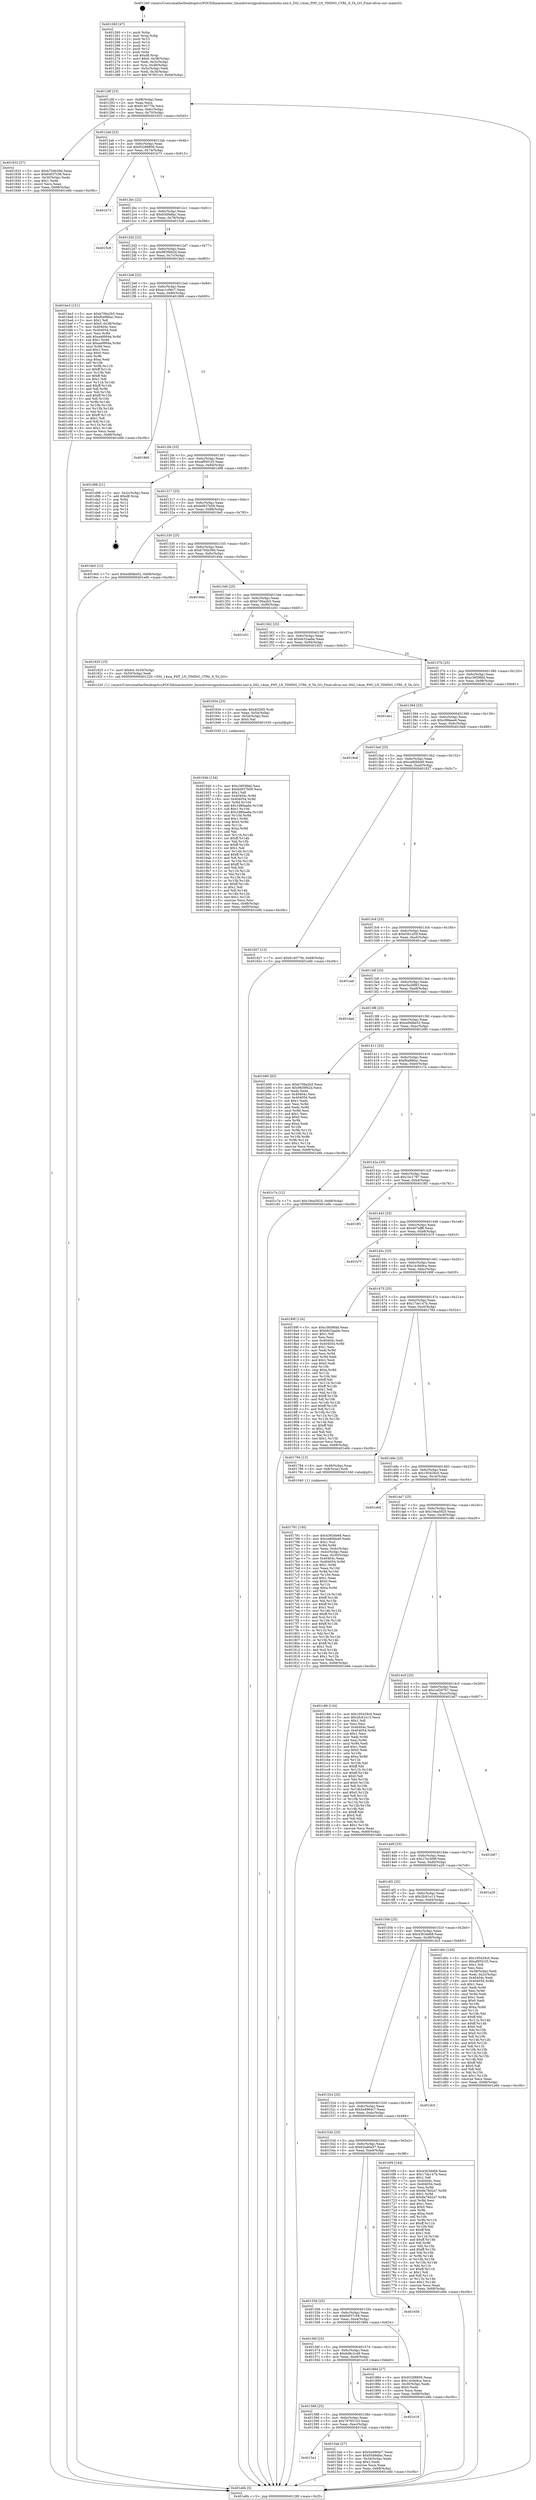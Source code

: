 digraph "0x401260" {
  label = "0x401260 (/mnt/c/Users/mathe/Desktop/tcc/POCII/binaries/extr_linuxdriversgpudrmmsmdsidsi.xml.h_DSI_14nm_PHY_LN_TIMING_CTRL_9_TA_GO_Final-ollvm.out::main(0))"
  labelloc = "t"
  node[shape=record]

  Entry [label="",width=0.3,height=0.3,shape=circle,fillcolor=black,style=filled]
  "0x40128f" [label="{
     0x40128f [23]\l
     | [instrs]\l
     &nbsp;&nbsp;0x40128f \<+3\>: mov -0x68(%rbp),%eax\l
     &nbsp;&nbsp;0x401292 \<+2\>: mov %eax,%ecx\l
     &nbsp;&nbsp;0x401294 \<+6\>: sub $0x914077fe,%ecx\l
     &nbsp;&nbsp;0x40129a \<+3\>: mov %eax,-0x6c(%rbp)\l
     &nbsp;&nbsp;0x40129d \<+3\>: mov %ecx,-0x70(%rbp)\l
     &nbsp;&nbsp;0x4012a0 \<+6\>: je 0000000000401833 \<main+0x5d3\>\l
  }"]
  "0x401833" [label="{
     0x401833 [27]\l
     | [instrs]\l
     &nbsp;&nbsp;0x401833 \<+5\>: mov $0xb704b39d,%eax\l
     &nbsp;&nbsp;0x401838 \<+5\>: mov $0x64f37c58,%ecx\l
     &nbsp;&nbsp;0x40183d \<+3\>: mov -0x30(%rbp),%edx\l
     &nbsp;&nbsp;0x401840 \<+3\>: cmp $0x1,%edx\l
     &nbsp;&nbsp;0x401843 \<+3\>: cmovl %ecx,%eax\l
     &nbsp;&nbsp;0x401846 \<+3\>: mov %eax,-0x68(%rbp)\l
     &nbsp;&nbsp;0x401849 \<+5\>: jmp 0000000000401e6b \<main+0xc0b\>\l
  }"]
  "0x4012a6" [label="{
     0x4012a6 [22]\l
     | [instrs]\l
     &nbsp;&nbsp;0x4012a6 \<+5\>: jmp 00000000004012ab \<main+0x4b\>\l
     &nbsp;&nbsp;0x4012ab \<+3\>: mov -0x6c(%rbp),%eax\l
     &nbsp;&nbsp;0x4012ae \<+5\>: sub $0x93288856,%eax\l
     &nbsp;&nbsp;0x4012b3 \<+3\>: mov %eax,-0x74(%rbp)\l
     &nbsp;&nbsp;0x4012b6 \<+6\>: je 0000000000401b73 \<main+0x913\>\l
  }"]
  Exit [label="",width=0.3,height=0.3,shape=circle,fillcolor=black,style=filled,peripheries=2]
  "0x401b73" [label="{
     0x401b73\l
  }", style=dashed]
  "0x4012bc" [label="{
     0x4012bc [22]\l
     | [instrs]\l
     &nbsp;&nbsp;0x4012bc \<+5\>: jmp 00000000004012c1 \<main+0x61\>\l
     &nbsp;&nbsp;0x4012c1 \<+3\>: mov -0x6c(%rbp),%eax\l
     &nbsp;&nbsp;0x4012c4 \<+5\>: sub $0x93d9dfac,%eax\l
     &nbsp;&nbsp;0x4012c9 \<+3\>: mov %eax,-0x78(%rbp)\l
     &nbsp;&nbsp;0x4012cc \<+6\>: je 00000000004015c6 \<main+0x366\>\l
  }"]
  "0x40194b" [label="{
     0x40194b [154]\l
     | [instrs]\l
     &nbsp;&nbsp;0x40194b \<+5\>: mov $0xc3859fdd,%esi\l
     &nbsp;&nbsp;0x401950 \<+5\>: mov $0xb0937b09,%ecx\l
     &nbsp;&nbsp;0x401955 \<+2\>: mov $0x1,%dl\l
     &nbsp;&nbsp;0x401957 \<+8\>: mov 0x40404c,%r8d\l
     &nbsp;&nbsp;0x40195f \<+8\>: mov 0x404054,%r9d\l
     &nbsp;&nbsp;0x401967 \<+3\>: mov %r8d,%r10d\l
     &nbsp;&nbsp;0x40196a \<+7\>: add $0x1d86aa6a,%r10d\l
     &nbsp;&nbsp;0x401971 \<+4\>: sub $0x1,%r10d\l
     &nbsp;&nbsp;0x401975 \<+7\>: sub $0x1d86aa6a,%r10d\l
     &nbsp;&nbsp;0x40197c \<+4\>: imul %r10d,%r8d\l
     &nbsp;&nbsp;0x401980 \<+4\>: and $0x1,%r8d\l
     &nbsp;&nbsp;0x401984 \<+4\>: cmp $0x0,%r8d\l
     &nbsp;&nbsp;0x401988 \<+4\>: sete %r11b\l
     &nbsp;&nbsp;0x40198c \<+4\>: cmp $0xa,%r9d\l
     &nbsp;&nbsp;0x401990 \<+3\>: setl %bl\l
     &nbsp;&nbsp;0x401993 \<+3\>: mov %r11b,%r14b\l
     &nbsp;&nbsp;0x401996 \<+4\>: xor $0xff,%r14b\l
     &nbsp;&nbsp;0x40199a \<+3\>: mov %bl,%r15b\l
     &nbsp;&nbsp;0x40199d \<+4\>: xor $0xff,%r15b\l
     &nbsp;&nbsp;0x4019a1 \<+3\>: xor $0x1,%dl\l
     &nbsp;&nbsp;0x4019a4 \<+3\>: mov %r14b,%r12b\l
     &nbsp;&nbsp;0x4019a7 \<+4\>: and $0xff,%r12b\l
     &nbsp;&nbsp;0x4019ab \<+3\>: and %dl,%r11b\l
     &nbsp;&nbsp;0x4019ae \<+3\>: mov %r15b,%r13b\l
     &nbsp;&nbsp;0x4019b1 \<+4\>: and $0xff,%r13b\l
     &nbsp;&nbsp;0x4019b5 \<+2\>: and %dl,%bl\l
     &nbsp;&nbsp;0x4019b7 \<+3\>: or %r11b,%r12b\l
     &nbsp;&nbsp;0x4019ba \<+3\>: or %bl,%r13b\l
     &nbsp;&nbsp;0x4019bd \<+3\>: xor %r13b,%r12b\l
     &nbsp;&nbsp;0x4019c0 \<+3\>: or %r15b,%r14b\l
     &nbsp;&nbsp;0x4019c3 \<+4\>: xor $0xff,%r14b\l
     &nbsp;&nbsp;0x4019c7 \<+3\>: or $0x1,%dl\l
     &nbsp;&nbsp;0x4019ca \<+3\>: and %dl,%r14b\l
     &nbsp;&nbsp;0x4019cd \<+3\>: or %r14b,%r12b\l
     &nbsp;&nbsp;0x4019d0 \<+4\>: test $0x1,%r12b\l
     &nbsp;&nbsp;0x4019d4 \<+3\>: cmovne %ecx,%esi\l
     &nbsp;&nbsp;0x4019d7 \<+3\>: mov %esi,-0x68(%rbp)\l
     &nbsp;&nbsp;0x4019da \<+6\>: mov %eax,-0xf0(%rbp)\l
     &nbsp;&nbsp;0x4019e0 \<+5\>: jmp 0000000000401e6b \<main+0xc0b\>\l
  }"]
  "0x4015c6" [label="{
     0x4015c6\l
  }", style=dashed]
  "0x4012d2" [label="{
     0x4012d2 [22]\l
     | [instrs]\l
     &nbsp;&nbsp;0x4012d2 \<+5\>: jmp 00000000004012d7 \<main+0x77\>\l
     &nbsp;&nbsp;0x4012d7 \<+3\>: mov -0x6c(%rbp),%eax\l
     &nbsp;&nbsp;0x4012da \<+5\>: sub $0x9839f42d,%eax\l
     &nbsp;&nbsp;0x4012df \<+3\>: mov %eax,-0x7c(%rbp)\l
     &nbsp;&nbsp;0x4012e2 \<+6\>: je 0000000000401be3 \<main+0x983\>\l
  }"]
  "0x401934" [label="{
     0x401934 [23]\l
     | [instrs]\l
     &nbsp;&nbsp;0x401934 \<+10\>: movabs $0x4020f2,%rdi\l
     &nbsp;&nbsp;0x40193e \<+3\>: mov %eax,-0x54(%rbp)\l
     &nbsp;&nbsp;0x401941 \<+3\>: mov -0x54(%rbp),%esi\l
     &nbsp;&nbsp;0x401944 \<+2\>: mov $0x0,%al\l
     &nbsp;&nbsp;0x401946 \<+5\>: call 0000000000401030 \<printf@plt\>\l
     | [calls]\l
     &nbsp;&nbsp;0x401030 \{1\} (unknown)\l
  }"]
  "0x401be3" [label="{
     0x401be3 [151]\l
     | [instrs]\l
     &nbsp;&nbsp;0x401be3 \<+5\>: mov $0xb706a2b5,%eax\l
     &nbsp;&nbsp;0x401be8 \<+5\>: mov $0xf0a986ac,%ecx\l
     &nbsp;&nbsp;0x401bed \<+2\>: mov $0x1,%dl\l
     &nbsp;&nbsp;0x401bef \<+7\>: movl $0x0,-0x38(%rbp)\l
     &nbsp;&nbsp;0x401bf6 \<+7\>: mov 0x40404c,%esi\l
     &nbsp;&nbsp;0x401bfd \<+7\>: mov 0x404054,%edi\l
     &nbsp;&nbsp;0x401c04 \<+3\>: mov %esi,%r8d\l
     &nbsp;&nbsp;0x401c07 \<+7\>: add $0xaa9904a,%r8d\l
     &nbsp;&nbsp;0x401c0e \<+4\>: sub $0x1,%r8d\l
     &nbsp;&nbsp;0x401c12 \<+7\>: sub $0xaa9904a,%r8d\l
     &nbsp;&nbsp;0x401c19 \<+4\>: imul %r8d,%esi\l
     &nbsp;&nbsp;0x401c1d \<+3\>: and $0x1,%esi\l
     &nbsp;&nbsp;0x401c20 \<+3\>: cmp $0x0,%esi\l
     &nbsp;&nbsp;0x401c23 \<+4\>: sete %r9b\l
     &nbsp;&nbsp;0x401c27 \<+3\>: cmp $0xa,%edi\l
     &nbsp;&nbsp;0x401c2a \<+4\>: setl %r10b\l
     &nbsp;&nbsp;0x401c2e \<+3\>: mov %r9b,%r11b\l
     &nbsp;&nbsp;0x401c31 \<+4\>: xor $0xff,%r11b\l
     &nbsp;&nbsp;0x401c35 \<+3\>: mov %r10b,%bl\l
     &nbsp;&nbsp;0x401c38 \<+3\>: xor $0xff,%bl\l
     &nbsp;&nbsp;0x401c3b \<+3\>: xor $0x1,%dl\l
     &nbsp;&nbsp;0x401c3e \<+3\>: mov %r11b,%r14b\l
     &nbsp;&nbsp;0x401c41 \<+4\>: and $0xff,%r14b\l
     &nbsp;&nbsp;0x401c45 \<+3\>: and %dl,%r9b\l
     &nbsp;&nbsp;0x401c48 \<+3\>: mov %bl,%r15b\l
     &nbsp;&nbsp;0x401c4b \<+4\>: and $0xff,%r15b\l
     &nbsp;&nbsp;0x401c4f \<+3\>: and %dl,%r10b\l
     &nbsp;&nbsp;0x401c52 \<+3\>: or %r9b,%r14b\l
     &nbsp;&nbsp;0x401c55 \<+3\>: or %r10b,%r15b\l
     &nbsp;&nbsp;0x401c58 \<+3\>: xor %r15b,%r14b\l
     &nbsp;&nbsp;0x401c5b \<+3\>: or %bl,%r11b\l
     &nbsp;&nbsp;0x401c5e \<+4\>: xor $0xff,%r11b\l
     &nbsp;&nbsp;0x401c62 \<+3\>: or $0x1,%dl\l
     &nbsp;&nbsp;0x401c65 \<+3\>: and %dl,%r11b\l
     &nbsp;&nbsp;0x401c68 \<+3\>: or %r11b,%r14b\l
     &nbsp;&nbsp;0x401c6b \<+4\>: test $0x1,%r14b\l
     &nbsp;&nbsp;0x401c6f \<+3\>: cmovne %ecx,%eax\l
     &nbsp;&nbsp;0x401c72 \<+3\>: mov %eax,-0x68(%rbp)\l
     &nbsp;&nbsp;0x401c75 \<+5\>: jmp 0000000000401e6b \<main+0xc0b\>\l
  }"]
  "0x4012e8" [label="{
     0x4012e8 [22]\l
     | [instrs]\l
     &nbsp;&nbsp;0x4012e8 \<+5\>: jmp 00000000004012ed \<main+0x8d\>\l
     &nbsp;&nbsp;0x4012ed \<+3\>: mov -0x6c(%rbp),%eax\l
     &nbsp;&nbsp;0x4012f0 \<+5\>: sub $0xac1c96c7,%eax\l
     &nbsp;&nbsp;0x4012f5 \<+3\>: mov %eax,-0x80(%rbp)\l
     &nbsp;&nbsp;0x4012f8 \<+6\>: je 0000000000401869 \<main+0x609\>\l
  }"]
  "0x401791" [label="{
     0x401791 [150]\l
     | [instrs]\l
     &nbsp;&nbsp;0x401791 \<+5\>: mov $0x4363de68,%ecx\l
     &nbsp;&nbsp;0x401796 \<+5\>: mov $0xce80bb49,%edx\l
     &nbsp;&nbsp;0x40179b \<+3\>: mov $0x1,%sil\l
     &nbsp;&nbsp;0x40179e \<+3\>: xor %r8d,%r8d\l
     &nbsp;&nbsp;0x4017a1 \<+3\>: mov %eax,-0x4c(%rbp)\l
     &nbsp;&nbsp;0x4017a4 \<+3\>: mov -0x4c(%rbp),%eax\l
     &nbsp;&nbsp;0x4017a7 \<+3\>: mov %eax,-0x30(%rbp)\l
     &nbsp;&nbsp;0x4017aa \<+7\>: mov 0x40404c,%eax\l
     &nbsp;&nbsp;0x4017b1 \<+8\>: mov 0x404054,%r9d\l
     &nbsp;&nbsp;0x4017b9 \<+4\>: sub $0x1,%r8d\l
     &nbsp;&nbsp;0x4017bd \<+3\>: mov %eax,%r10d\l
     &nbsp;&nbsp;0x4017c0 \<+3\>: add %r8d,%r10d\l
     &nbsp;&nbsp;0x4017c3 \<+4\>: imul %r10d,%eax\l
     &nbsp;&nbsp;0x4017c7 \<+3\>: and $0x1,%eax\l
     &nbsp;&nbsp;0x4017ca \<+3\>: cmp $0x0,%eax\l
     &nbsp;&nbsp;0x4017cd \<+4\>: sete %r11b\l
     &nbsp;&nbsp;0x4017d1 \<+4\>: cmp $0xa,%r9d\l
     &nbsp;&nbsp;0x4017d5 \<+3\>: setl %bl\l
     &nbsp;&nbsp;0x4017d8 \<+3\>: mov %r11b,%r14b\l
     &nbsp;&nbsp;0x4017db \<+4\>: xor $0xff,%r14b\l
     &nbsp;&nbsp;0x4017df \<+3\>: mov %bl,%r15b\l
     &nbsp;&nbsp;0x4017e2 \<+4\>: xor $0xff,%r15b\l
     &nbsp;&nbsp;0x4017e6 \<+4\>: xor $0x1,%sil\l
     &nbsp;&nbsp;0x4017ea \<+3\>: mov %r14b,%r12b\l
     &nbsp;&nbsp;0x4017ed \<+4\>: and $0xff,%r12b\l
     &nbsp;&nbsp;0x4017f1 \<+3\>: and %sil,%r11b\l
     &nbsp;&nbsp;0x4017f4 \<+3\>: mov %r15b,%r13b\l
     &nbsp;&nbsp;0x4017f7 \<+4\>: and $0xff,%r13b\l
     &nbsp;&nbsp;0x4017fb \<+3\>: and %sil,%bl\l
     &nbsp;&nbsp;0x4017fe \<+3\>: or %r11b,%r12b\l
     &nbsp;&nbsp;0x401801 \<+3\>: or %bl,%r13b\l
     &nbsp;&nbsp;0x401804 \<+3\>: xor %r13b,%r12b\l
     &nbsp;&nbsp;0x401807 \<+3\>: or %r15b,%r14b\l
     &nbsp;&nbsp;0x40180a \<+4\>: xor $0xff,%r14b\l
     &nbsp;&nbsp;0x40180e \<+4\>: or $0x1,%sil\l
     &nbsp;&nbsp;0x401812 \<+3\>: and %sil,%r14b\l
     &nbsp;&nbsp;0x401815 \<+3\>: or %r14b,%r12b\l
     &nbsp;&nbsp;0x401818 \<+4\>: test $0x1,%r12b\l
     &nbsp;&nbsp;0x40181c \<+3\>: cmovne %edx,%ecx\l
     &nbsp;&nbsp;0x40181f \<+3\>: mov %ecx,-0x68(%rbp)\l
     &nbsp;&nbsp;0x401822 \<+5\>: jmp 0000000000401e6b \<main+0xc0b\>\l
  }"]
  "0x401869" [label="{
     0x401869\l
  }", style=dashed]
  "0x4012fe" [label="{
     0x4012fe [25]\l
     | [instrs]\l
     &nbsp;&nbsp;0x4012fe \<+5\>: jmp 0000000000401303 \<main+0xa3\>\l
     &nbsp;&nbsp;0x401303 \<+3\>: mov -0x6c(%rbp),%eax\l
     &nbsp;&nbsp;0x401306 \<+5\>: sub $0xaf9501f3,%eax\l
     &nbsp;&nbsp;0x40130b \<+6\>: mov %eax,-0x84(%rbp)\l
     &nbsp;&nbsp;0x401311 \<+6\>: je 0000000000401d98 \<main+0xb38\>\l
  }"]
  "0x401260" [label="{
     0x401260 [47]\l
     | [instrs]\l
     &nbsp;&nbsp;0x401260 \<+1\>: push %rbp\l
     &nbsp;&nbsp;0x401261 \<+3\>: mov %rsp,%rbp\l
     &nbsp;&nbsp;0x401264 \<+2\>: push %r15\l
     &nbsp;&nbsp;0x401266 \<+2\>: push %r14\l
     &nbsp;&nbsp;0x401268 \<+2\>: push %r13\l
     &nbsp;&nbsp;0x40126a \<+2\>: push %r12\l
     &nbsp;&nbsp;0x40126c \<+1\>: push %rbx\l
     &nbsp;&nbsp;0x40126d \<+7\>: sub $0xd8,%rsp\l
     &nbsp;&nbsp;0x401274 \<+7\>: movl $0x0,-0x38(%rbp)\l
     &nbsp;&nbsp;0x40127b \<+3\>: mov %edi,-0x3c(%rbp)\l
     &nbsp;&nbsp;0x40127e \<+4\>: mov %rsi,-0x48(%rbp)\l
     &nbsp;&nbsp;0x401282 \<+3\>: mov -0x3c(%rbp),%edi\l
     &nbsp;&nbsp;0x401285 \<+3\>: mov %edi,-0x34(%rbp)\l
     &nbsp;&nbsp;0x401288 \<+7\>: movl $0x79785143,-0x68(%rbp)\l
  }"]
  "0x401d98" [label="{
     0x401d98 [21]\l
     | [instrs]\l
     &nbsp;&nbsp;0x401d98 \<+3\>: mov -0x2c(%rbp),%eax\l
     &nbsp;&nbsp;0x401d9b \<+7\>: add $0xd8,%rsp\l
     &nbsp;&nbsp;0x401da2 \<+1\>: pop %rbx\l
     &nbsp;&nbsp;0x401da3 \<+2\>: pop %r12\l
     &nbsp;&nbsp;0x401da5 \<+2\>: pop %r13\l
     &nbsp;&nbsp;0x401da7 \<+2\>: pop %r14\l
     &nbsp;&nbsp;0x401da9 \<+2\>: pop %r15\l
     &nbsp;&nbsp;0x401dab \<+1\>: pop %rbp\l
     &nbsp;&nbsp;0x401dac \<+1\>: ret\l
  }"]
  "0x401317" [label="{
     0x401317 [25]\l
     | [instrs]\l
     &nbsp;&nbsp;0x401317 \<+5\>: jmp 000000000040131c \<main+0xbc\>\l
     &nbsp;&nbsp;0x40131c \<+3\>: mov -0x6c(%rbp),%eax\l
     &nbsp;&nbsp;0x40131f \<+5\>: sub $0xb0937b09,%eax\l
     &nbsp;&nbsp;0x401324 \<+6\>: mov %eax,-0x88(%rbp)\l
     &nbsp;&nbsp;0x40132a \<+6\>: je 00000000004019e5 \<main+0x785\>\l
  }"]
  "0x401e6b" [label="{
     0x401e6b [5]\l
     | [instrs]\l
     &nbsp;&nbsp;0x401e6b \<+5\>: jmp 000000000040128f \<main+0x2f\>\l
  }"]
  "0x4019e5" [label="{
     0x4019e5 [12]\l
     | [instrs]\l
     &nbsp;&nbsp;0x4019e5 \<+7\>: movl $0xed9dbe52,-0x68(%rbp)\l
     &nbsp;&nbsp;0x4019ec \<+5\>: jmp 0000000000401e6b \<main+0xc0b\>\l
  }"]
  "0x401330" [label="{
     0x401330 [25]\l
     | [instrs]\l
     &nbsp;&nbsp;0x401330 \<+5\>: jmp 0000000000401335 \<main+0xd5\>\l
     &nbsp;&nbsp;0x401335 \<+3\>: mov -0x6c(%rbp),%eax\l
     &nbsp;&nbsp;0x401338 \<+5\>: sub $0xb704b39d,%eax\l
     &nbsp;&nbsp;0x40133d \<+6\>: mov %eax,-0x8c(%rbp)\l
     &nbsp;&nbsp;0x401343 \<+6\>: je 000000000040184e \<main+0x5ee\>\l
  }"]
  "0x4015a1" [label="{
     0x4015a1\l
  }", style=dashed]
  "0x40184e" [label="{
     0x40184e\l
  }", style=dashed]
  "0x401349" [label="{
     0x401349 [25]\l
     | [instrs]\l
     &nbsp;&nbsp;0x401349 \<+5\>: jmp 000000000040134e \<main+0xee\>\l
     &nbsp;&nbsp;0x40134e \<+3\>: mov -0x6c(%rbp),%eax\l
     &nbsp;&nbsp;0x401351 \<+5\>: sub $0xb706a2b5,%eax\l
     &nbsp;&nbsp;0x401356 \<+6\>: mov %eax,-0x90(%rbp)\l
     &nbsp;&nbsp;0x40135c \<+6\>: je 0000000000401e51 \<main+0xbf1\>\l
  }"]
  "0x4015ab" [label="{
     0x4015ab [27]\l
     | [instrs]\l
     &nbsp;&nbsp;0x4015ab \<+5\>: mov $0x5e4964c7,%eax\l
     &nbsp;&nbsp;0x4015b0 \<+5\>: mov $0x93d9dfac,%ecx\l
     &nbsp;&nbsp;0x4015b5 \<+3\>: mov -0x34(%rbp),%edx\l
     &nbsp;&nbsp;0x4015b8 \<+3\>: cmp $0x2,%edx\l
     &nbsp;&nbsp;0x4015bb \<+3\>: cmovne %ecx,%eax\l
     &nbsp;&nbsp;0x4015be \<+3\>: mov %eax,-0x68(%rbp)\l
     &nbsp;&nbsp;0x4015c1 \<+5\>: jmp 0000000000401e6b \<main+0xc0b\>\l
  }"]
  "0x401e51" [label="{
     0x401e51\l
  }", style=dashed]
  "0x401362" [label="{
     0x401362 [25]\l
     | [instrs]\l
     &nbsp;&nbsp;0x401362 \<+5\>: jmp 0000000000401367 \<main+0x107\>\l
     &nbsp;&nbsp;0x401367 \<+3\>: mov -0x6c(%rbp),%eax\l
     &nbsp;&nbsp;0x40136a \<+5\>: sub $0xbb32aabe,%eax\l
     &nbsp;&nbsp;0x40136f \<+6\>: mov %eax,-0x94(%rbp)\l
     &nbsp;&nbsp;0x401375 \<+6\>: je 0000000000401925 \<main+0x6c5\>\l
  }"]
  "0x401588" [label="{
     0x401588 [25]\l
     | [instrs]\l
     &nbsp;&nbsp;0x401588 \<+5\>: jmp 000000000040158d \<main+0x32d\>\l
     &nbsp;&nbsp;0x40158d \<+3\>: mov -0x6c(%rbp),%eax\l
     &nbsp;&nbsp;0x401590 \<+5\>: sub $0x79785143,%eax\l
     &nbsp;&nbsp;0x401595 \<+6\>: mov %eax,-0xec(%rbp)\l
     &nbsp;&nbsp;0x40159b \<+6\>: je 00000000004015ab \<main+0x34b\>\l
  }"]
  "0x401925" [label="{
     0x401925 [15]\l
     | [instrs]\l
     &nbsp;&nbsp;0x401925 \<+7\>: movl $0x64,-0x50(%rbp)\l
     &nbsp;&nbsp;0x40192c \<+3\>: mov -0x50(%rbp),%edi\l
     &nbsp;&nbsp;0x40192f \<+5\>: call 0000000000401220 \<DSI_14nm_PHY_LN_TIMING_CTRL_9_TA_GO\>\l
     | [calls]\l
     &nbsp;&nbsp;0x401220 \{1\} (/mnt/c/Users/mathe/Desktop/tcc/POCII/binaries/extr_linuxdriversgpudrmmsmdsidsi.xml.h_DSI_14nm_PHY_LN_TIMING_CTRL_9_TA_GO_Final-ollvm.out::DSI_14nm_PHY_LN_TIMING_CTRL_9_TA_GO)\l
  }"]
  "0x40137b" [label="{
     0x40137b [25]\l
     | [instrs]\l
     &nbsp;&nbsp;0x40137b \<+5\>: jmp 0000000000401380 \<main+0x120\>\l
     &nbsp;&nbsp;0x401380 \<+3\>: mov -0x6c(%rbp),%eax\l
     &nbsp;&nbsp;0x401383 \<+5\>: sub $0xc3859fdd,%eax\l
     &nbsp;&nbsp;0x401388 \<+6\>: mov %eax,-0x98(%rbp)\l
     &nbsp;&nbsp;0x40138e \<+6\>: je 0000000000401de1 \<main+0xb81\>\l
  }"]
  "0x401e19" [label="{
     0x401e19\l
  }", style=dashed]
  "0x401de1" [label="{
     0x401de1\l
  }", style=dashed]
  "0x401394" [label="{
     0x401394 [25]\l
     | [instrs]\l
     &nbsp;&nbsp;0x401394 \<+5\>: jmp 0000000000401399 \<main+0x139\>\l
     &nbsp;&nbsp;0x401399 \<+3\>: mov -0x6c(%rbp),%eax\l
     &nbsp;&nbsp;0x40139c \<+5\>: sub $0xc9fdaee6,%eax\l
     &nbsp;&nbsp;0x4013a1 \<+6\>: mov %eax,-0x9c(%rbp)\l
     &nbsp;&nbsp;0x4013a7 \<+6\>: je 00000000004016e8 \<main+0x488\>\l
  }"]
  "0x40156f" [label="{
     0x40156f [25]\l
     | [instrs]\l
     &nbsp;&nbsp;0x40156f \<+5\>: jmp 0000000000401574 \<main+0x314\>\l
     &nbsp;&nbsp;0x401574 \<+3\>: mov -0x6c(%rbp),%eax\l
     &nbsp;&nbsp;0x401577 \<+5\>: sub $0x6d8c2c49,%eax\l
     &nbsp;&nbsp;0x40157c \<+6\>: mov %eax,-0xe8(%rbp)\l
     &nbsp;&nbsp;0x401582 \<+6\>: je 0000000000401e19 \<main+0xbb9\>\l
  }"]
  "0x4016e8" [label="{
     0x4016e8\l
  }", style=dashed]
  "0x4013ad" [label="{
     0x4013ad [25]\l
     | [instrs]\l
     &nbsp;&nbsp;0x4013ad \<+5\>: jmp 00000000004013b2 \<main+0x152\>\l
     &nbsp;&nbsp;0x4013b2 \<+3\>: mov -0x6c(%rbp),%eax\l
     &nbsp;&nbsp;0x4013b5 \<+5\>: sub $0xce80bb49,%eax\l
     &nbsp;&nbsp;0x4013ba \<+6\>: mov %eax,-0xa0(%rbp)\l
     &nbsp;&nbsp;0x4013c0 \<+6\>: je 0000000000401827 \<main+0x5c7\>\l
  }"]
  "0x401884" [label="{
     0x401884 [27]\l
     | [instrs]\l
     &nbsp;&nbsp;0x401884 \<+5\>: mov $0x93288856,%eax\l
     &nbsp;&nbsp;0x401889 \<+5\>: mov $0x14c0e9ca,%ecx\l
     &nbsp;&nbsp;0x40188e \<+3\>: mov -0x30(%rbp),%edx\l
     &nbsp;&nbsp;0x401891 \<+3\>: cmp $0x0,%edx\l
     &nbsp;&nbsp;0x401894 \<+3\>: cmove %ecx,%eax\l
     &nbsp;&nbsp;0x401897 \<+3\>: mov %eax,-0x68(%rbp)\l
     &nbsp;&nbsp;0x40189a \<+5\>: jmp 0000000000401e6b \<main+0xc0b\>\l
  }"]
  "0x401827" [label="{
     0x401827 [12]\l
     | [instrs]\l
     &nbsp;&nbsp;0x401827 \<+7\>: movl $0x914077fe,-0x68(%rbp)\l
     &nbsp;&nbsp;0x40182e \<+5\>: jmp 0000000000401e6b \<main+0xc0b\>\l
  }"]
  "0x4013c6" [label="{
     0x4013c6 [25]\l
     | [instrs]\l
     &nbsp;&nbsp;0x4013c6 \<+5\>: jmp 00000000004013cb \<main+0x16b\>\l
     &nbsp;&nbsp;0x4013cb \<+3\>: mov -0x6c(%rbp),%eax\l
     &nbsp;&nbsp;0x4013ce \<+5\>: sub $0xe5b1af3f,%eax\l
     &nbsp;&nbsp;0x4013d3 \<+6\>: mov %eax,-0xa4(%rbp)\l
     &nbsp;&nbsp;0x4013d9 \<+6\>: je 0000000000401aaf \<main+0x84f\>\l
  }"]
  "0x401556" [label="{
     0x401556 [25]\l
     | [instrs]\l
     &nbsp;&nbsp;0x401556 \<+5\>: jmp 000000000040155b \<main+0x2fb\>\l
     &nbsp;&nbsp;0x40155b \<+3\>: mov -0x6c(%rbp),%eax\l
     &nbsp;&nbsp;0x40155e \<+5\>: sub $0x64f37c58,%eax\l
     &nbsp;&nbsp;0x401563 \<+6\>: mov %eax,-0xe4(%rbp)\l
     &nbsp;&nbsp;0x401569 \<+6\>: je 0000000000401884 \<main+0x624\>\l
  }"]
  "0x401aaf" [label="{
     0x401aaf\l
  }", style=dashed]
  "0x4013df" [label="{
     0x4013df [25]\l
     | [instrs]\l
     &nbsp;&nbsp;0x4013df \<+5\>: jmp 00000000004013e4 \<main+0x184\>\l
     &nbsp;&nbsp;0x4013e4 \<+3\>: mov -0x6c(%rbp),%eax\l
     &nbsp;&nbsp;0x4013e7 \<+5\>: sub $0xe5e26f93,%eax\l
     &nbsp;&nbsp;0x4013ec \<+6\>: mov %eax,-0xa8(%rbp)\l
     &nbsp;&nbsp;0x4013f2 \<+6\>: je 0000000000401dad \<main+0xb4d\>\l
  }"]
  "0x401656" [label="{
     0x401656\l
  }", style=dashed]
  "0x401dad" [label="{
     0x401dad\l
  }", style=dashed]
  "0x4013f8" [label="{
     0x4013f8 [25]\l
     | [instrs]\l
     &nbsp;&nbsp;0x4013f8 \<+5\>: jmp 00000000004013fd \<main+0x19d\>\l
     &nbsp;&nbsp;0x4013fd \<+3\>: mov -0x6c(%rbp),%eax\l
     &nbsp;&nbsp;0x401400 \<+5\>: sub $0xed9dbe52,%eax\l
     &nbsp;&nbsp;0x401405 \<+6\>: mov %eax,-0xac(%rbp)\l
     &nbsp;&nbsp;0x40140b \<+6\>: je 0000000000401b90 \<main+0x930\>\l
  }"]
  "0x40153d" [label="{
     0x40153d [25]\l
     | [instrs]\l
     &nbsp;&nbsp;0x40153d \<+5\>: jmp 0000000000401542 \<main+0x2e2\>\l
     &nbsp;&nbsp;0x401542 \<+3\>: mov -0x6c(%rbp),%eax\l
     &nbsp;&nbsp;0x401545 \<+5\>: sub $0x62a90a57,%eax\l
     &nbsp;&nbsp;0x40154a \<+6\>: mov %eax,-0xe0(%rbp)\l
     &nbsp;&nbsp;0x401550 \<+6\>: je 0000000000401656 \<main+0x3f6\>\l
  }"]
  "0x401b90" [label="{
     0x401b90 [83]\l
     | [instrs]\l
     &nbsp;&nbsp;0x401b90 \<+5\>: mov $0xb706a2b5,%eax\l
     &nbsp;&nbsp;0x401b95 \<+5\>: mov $0x9839f42d,%ecx\l
     &nbsp;&nbsp;0x401b9a \<+2\>: xor %edx,%edx\l
     &nbsp;&nbsp;0x401b9c \<+7\>: mov 0x40404c,%esi\l
     &nbsp;&nbsp;0x401ba3 \<+7\>: mov 0x404054,%edi\l
     &nbsp;&nbsp;0x401baa \<+3\>: sub $0x1,%edx\l
     &nbsp;&nbsp;0x401bad \<+3\>: mov %esi,%r8d\l
     &nbsp;&nbsp;0x401bb0 \<+3\>: add %edx,%r8d\l
     &nbsp;&nbsp;0x401bb3 \<+4\>: imul %r8d,%esi\l
     &nbsp;&nbsp;0x401bb7 \<+3\>: and $0x1,%esi\l
     &nbsp;&nbsp;0x401bba \<+3\>: cmp $0x0,%esi\l
     &nbsp;&nbsp;0x401bbd \<+4\>: sete %r9b\l
     &nbsp;&nbsp;0x401bc1 \<+3\>: cmp $0xa,%edi\l
     &nbsp;&nbsp;0x401bc4 \<+4\>: setl %r10b\l
     &nbsp;&nbsp;0x401bc8 \<+3\>: mov %r9b,%r11b\l
     &nbsp;&nbsp;0x401bcb \<+3\>: and %r10b,%r11b\l
     &nbsp;&nbsp;0x401bce \<+3\>: xor %r10b,%r9b\l
     &nbsp;&nbsp;0x401bd1 \<+3\>: or %r9b,%r11b\l
     &nbsp;&nbsp;0x401bd4 \<+4\>: test $0x1,%r11b\l
     &nbsp;&nbsp;0x401bd8 \<+3\>: cmovne %ecx,%eax\l
     &nbsp;&nbsp;0x401bdb \<+3\>: mov %eax,-0x68(%rbp)\l
     &nbsp;&nbsp;0x401bde \<+5\>: jmp 0000000000401e6b \<main+0xc0b\>\l
  }"]
  "0x401411" [label="{
     0x401411 [25]\l
     | [instrs]\l
     &nbsp;&nbsp;0x401411 \<+5\>: jmp 0000000000401416 \<main+0x1b6\>\l
     &nbsp;&nbsp;0x401416 \<+3\>: mov -0x6c(%rbp),%eax\l
     &nbsp;&nbsp;0x401419 \<+5\>: sub $0xf0a986ac,%eax\l
     &nbsp;&nbsp;0x40141e \<+6\>: mov %eax,-0xb0(%rbp)\l
     &nbsp;&nbsp;0x401424 \<+6\>: je 0000000000401c7a \<main+0xa1a\>\l
  }"]
  "0x4016f4" [label="{
     0x4016f4 [144]\l
     | [instrs]\l
     &nbsp;&nbsp;0x4016f4 \<+5\>: mov $0x4363de68,%eax\l
     &nbsp;&nbsp;0x4016f9 \<+5\>: mov $0x17de147b,%ecx\l
     &nbsp;&nbsp;0x4016fe \<+2\>: mov $0x1,%dl\l
     &nbsp;&nbsp;0x401700 \<+7\>: mov 0x40404c,%esi\l
     &nbsp;&nbsp;0x401707 \<+7\>: mov 0x404054,%edi\l
     &nbsp;&nbsp;0x40170e \<+3\>: mov %esi,%r8d\l
     &nbsp;&nbsp;0x401711 \<+7\>: sub $0x8a78d2a7,%r8d\l
     &nbsp;&nbsp;0x401718 \<+4\>: sub $0x1,%r8d\l
     &nbsp;&nbsp;0x40171c \<+7\>: add $0x8a78d2a7,%r8d\l
     &nbsp;&nbsp;0x401723 \<+4\>: imul %r8d,%esi\l
     &nbsp;&nbsp;0x401727 \<+3\>: and $0x1,%esi\l
     &nbsp;&nbsp;0x40172a \<+3\>: cmp $0x0,%esi\l
     &nbsp;&nbsp;0x40172d \<+4\>: sete %r9b\l
     &nbsp;&nbsp;0x401731 \<+3\>: cmp $0xa,%edi\l
     &nbsp;&nbsp;0x401734 \<+4\>: setl %r10b\l
     &nbsp;&nbsp;0x401738 \<+3\>: mov %r9b,%r11b\l
     &nbsp;&nbsp;0x40173b \<+4\>: xor $0xff,%r11b\l
     &nbsp;&nbsp;0x40173f \<+3\>: mov %r10b,%bl\l
     &nbsp;&nbsp;0x401742 \<+3\>: xor $0xff,%bl\l
     &nbsp;&nbsp;0x401745 \<+3\>: xor $0x1,%dl\l
     &nbsp;&nbsp;0x401748 \<+3\>: mov %r11b,%r14b\l
     &nbsp;&nbsp;0x40174b \<+4\>: and $0xff,%r14b\l
     &nbsp;&nbsp;0x40174f \<+3\>: and %dl,%r9b\l
     &nbsp;&nbsp;0x401752 \<+3\>: mov %bl,%r15b\l
     &nbsp;&nbsp;0x401755 \<+4\>: and $0xff,%r15b\l
     &nbsp;&nbsp;0x401759 \<+3\>: and %dl,%r10b\l
     &nbsp;&nbsp;0x40175c \<+3\>: or %r9b,%r14b\l
     &nbsp;&nbsp;0x40175f \<+3\>: or %r10b,%r15b\l
     &nbsp;&nbsp;0x401762 \<+3\>: xor %r15b,%r14b\l
     &nbsp;&nbsp;0x401765 \<+3\>: or %bl,%r11b\l
     &nbsp;&nbsp;0x401768 \<+4\>: xor $0xff,%r11b\l
     &nbsp;&nbsp;0x40176c \<+3\>: or $0x1,%dl\l
     &nbsp;&nbsp;0x40176f \<+3\>: and %dl,%r11b\l
     &nbsp;&nbsp;0x401772 \<+3\>: or %r11b,%r14b\l
     &nbsp;&nbsp;0x401775 \<+4\>: test $0x1,%r14b\l
     &nbsp;&nbsp;0x401779 \<+3\>: cmovne %ecx,%eax\l
     &nbsp;&nbsp;0x40177c \<+3\>: mov %eax,-0x68(%rbp)\l
     &nbsp;&nbsp;0x40177f \<+5\>: jmp 0000000000401e6b \<main+0xc0b\>\l
  }"]
  "0x401c7a" [label="{
     0x401c7a [12]\l
     | [instrs]\l
     &nbsp;&nbsp;0x401c7a \<+7\>: movl $0x19ea5925,-0x68(%rbp)\l
     &nbsp;&nbsp;0x401c81 \<+5\>: jmp 0000000000401e6b \<main+0xc0b\>\l
  }"]
  "0x40142a" [label="{
     0x40142a [25]\l
     | [instrs]\l
     &nbsp;&nbsp;0x40142a \<+5\>: jmp 000000000040142f \<main+0x1cf\>\l
     &nbsp;&nbsp;0x40142f \<+3\>: mov -0x6c(%rbp),%eax\l
     &nbsp;&nbsp;0x401432 \<+5\>: sub $0x1bc1797,%eax\l
     &nbsp;&nbsp;0x401437 \<+6\>: mov %eax,-0xb4(%rbp)\l
     &nbsp;&nbsp;0x40143d \<+6\>: je 00000000004019f1 \<main+0x791\>\l
  }"]
  "0x401524" [label="{
     0x401524 [25]\l
     | [instrs]\l
     &nbsp;&nbsp;0x401524 \<+5\>: jmp 0000000000401529 \<main+0x2c9\>\l
     &nbsp;&nbsp;0x401529 \<+3\>: mov -0x6c(%rbp),%eax\l
     &nbsp;&nbsp;0x40152c \<+5\>: sub $0x5e4964c7,%eax\l
     &nbsp;&nbsp;0x401531 \<+6\>: mov %eax,-0xdc(%rbp)\l
     &nbsp;&nbsp;0x401537 \<+6\>: je 00000000004016f4 \<main+0x494\>\l
  }"]
  "0x4019f1" [label="{
     0x4019f1\l
  }", style=dashed]
  "0x401443" [label="{
     0x401443 [25]\l
     | [instrs]\l
     &nbsp;&nbsp;0x401443 \<+5\>: jmp 0000000000401448 \<main+0x1e8\>\l
     &nbsp;&nbsp;0x401448 \<+3\>: mov -0x6c(%rbp),%eax\l
     &nbsp;&nbsp;0x40144b \<+5\>: sub $0x407aff8,%eax\l
     &nbsp;&nbsp;0x401450 \<+6\>: mov %eax,-0xb8(%rbp)\l
     &nbsp;&nbsp;0x401456 \<+6\>: je 0000000000401b7f \<main+0x91f\>\l
  }"]
  "0x401dc5" [label="{
     0x401dc5\l
  }", style=dashed]
  "0x401b7f" [label="{
     0x401b7f\l
  }", style=dashed]
  "0x40145c" [label="{
     0x40145c [25]\l
     | [instrs]\l
     &nbsp;&nbsp;0x40145c \<+5\>: jmp 0000000000401461 \<main+0x201\>\l
     &nbsp;&nbsp;0x401461 \<+3\>: mov -0x6c(%rbp),%eax\l
     &nbsp;&nbsp;0x401464 \<+5\>: sub $0x14c0e9ca,%eax\l
     &nbsp;&nbsp;0x401469 \<+6\>: mov %eax,-0xbc(%rbp)\l
     &nbsp;&nbsp;0x40146f \<+6\>: je 000000000040189f \<main+0x63f\>\l
  }"]
  "0x40150b" [label="{
     0x40150b [25]\l
     | [instrs]\l
     &nbsp;&nbsp;0x40150b \<+5\>: jmp 0000000000401510 \<main+0x2b0\>\l
     &nbsp;&nbsp;0x401510 \<+3\>: mov -0x6c(%rbp),%eax\l
     &nbsp;&nbsp;0x401513 \<+5\>: sub $0x4363de68,%eax\l
     &nbsp;&nbsp;0x401518 \<+6\>: mov %eax,-0xd8(%rbp)\l
     &nbsp;&nbsp;0x40151e \<+6\>: je 0000000000401dc5 \<main+0xb65\>\l
  }"]
  "0x40189f" [label="{
     0x40189f [134]\l
     | [instrs]\l
     &nbsp;&nbsp;0x40189f \<+5\>: mov $0xc3859fdd,%eax\l
     &nbsp;&nbsp;0x4018a4 \<+5\>: mov $0xbb32aabe,%ecx\l
     &nbsp;&nbsp;0x4018a9 \<+2\>: mov $0x1,%dl\l
     &nbsp;&nbsp;0x4018ab \<+2\>: xor %esi,%esi\l
     &nbsp;&nbsp;0x4018ad \<+7\>: mov 0x40404c,%edi\l
     &nbsp;&nbsp;0x4018b4 \<+8\>: mov 0x404054,%r8d\l
     &nbsp;&nbsp;0x4018bc \<+3\>: sub $0x1,%esi\l
     &nbsp;&nbsp;0x4018bf \<+3\>: mov %edi,%r9d\l
     &nbsp;&nbsp;0x4018c2 \<+3\>: add %esi,%r9d\l
     &nbsp;&nbsp;0x4018c5 \<+4\>: imul %r9d,%edi\l
     &nbsp;&nbsp;0x4018c9 \<+3\>: and $0x1,%edi\l
     &nbsp;&nbsp;0x4018cc \<+3\>: cmp $0x0,%edi\l
     &nbsp;&nbsp;0x4018cf \<+4\>: sete %r10b\l
     &nbsp;&nbsp;0x4018d3 \<+4\>: cmp $0xa,%r8d\l
     &nbsp;&nbsp;0x4018d7 \<+4\>: setl %r11b\l
     &nbsp;&nbsp;0x4018db \<+3\>: mov %r10b,%bl\l
     &nbsp;&nbsp;0x4018de \<+3\>: xor $0xff,%bl\l
     &nbsp;&nbsp;0x4018e1 \<+3\>: mov %r11b,%r14b\l
     &nbsp;&nbsp;0x4018e4 \<+4\>: xor $0xff,%r14b\l
     &nbsp;&nbsp;0x4018e8 \<+3\>: xor $0x1,%dl\l
     &nbsp;&nbsp;0x4018eb \<+3\>: mov %bl,%r15b\l
     &nbsp;&nbsp;0x4018ee \<+4\>: and $0xff,%r15b\l
     &nbsp;&nbsp;0x4018f2 \<+3\>: and %dl,%r10b\l
     &nbsp;&nbsp;0x4018f5 \<+3\>: mov %r14b,%r12b\l
     &nbsp;&nbsp;0x4018f8 \<+4\>: and $0xff,%r12b\l
     &nbsp;&nbsp;0x4018fc \<+3\>: and %dl,%r11b\l
     &nbsp;&nbsp;0x4018ff \<+3\>: or %r10b,%r15b\l
     &nbsp;&nbsp;0x401902 \<+3\>: or %r11b,%r12b\l
     &nbsp;&nbsp;0x401905 \<+3\>: xor %r12b,%r15b\l
     &nbsp;&nbsp;0x401908 \<+3\>: or %r14b,%bl\l
     &nbsp;&nbsp;0x40190b \<+3\>: xor $0xff,%bl\l
     &nbsp;&nbsp;0x40190e \<+3\>: or $0x1,%dl\l
     &nbsp;&nbsp;0x401911 \<+2\>: and %dl,%bl\l
     &nbsp;&nbsp;0x401913 \<+3\>: or %bl,%r15b\l
     &nbsp;&nbsp;0x401916 \<+4\>: test $0x1,%r15b\l
     &nbsp;&nbsp;0x40191a \<+3\>: cmovne %ecx,%eax\l
     &nbsp;&nbsp;0x40191d \<+3\>: mov %eax,-0x68(%rbp)\l
     &nbsp;&nbsp;0x401920 \<+5\>: jmp 0000000000401e6b \<main+0xc0b\>\l
  }"]
  "0x401475" [label="{
     0x401475 [25]\l
     | [instrs]\l
     &nbsp;&nbsp;0x401475 \<+5\>: jmp 000000000040147a \<main+0x21a\>\l
     &nbsp;&nbsp;0x40147a \<+3\>: mov -0x6c(%rbp),%eax\l
     &nbsp;&nbsp;0x40147d \<+5\>: sub $0x17de147b,%eax\l
     &nbsp;&nbsp;0x401482 \<+6\>: mov %eax,-0xc0(%rbp)\l
     &nbsp;&nbsp;0x401488 \<+6\>: je 0000000000401784 \<main+0x524\>\l
  }"]
  "0x401d0c" [label="{
     0x401d0c [140]\l
     | [instrs]\l
     &nbsp;&nbsp;0x401d0c \<+5\>: mov $0x195429c0,%eax\l
     &nbsp;&nbsp;0x401d11 \<+5\>: mov $0xaf9501f3,%ecx\l
     &nbsp;&nbsp;0x401d16 \<+2\>: mov $0x1,%dl\l
     &nbsp;&nbsp;0x401d18 \<+2\>: xor %esi,%esi\l
     &nbsp;&nbsp;0x401d1a \<+3\>: mov -0x38(%rbp),%edi\l
     &nbsp;&nbsp;0x401d1d \<+3\>: mov %edi,-0x2c(%rbp)\l
     &nbsp;&nbsp;0x401d20 \<+7\>: mov 0x40404c,%edi\l
     &nbsp;&nbsp;0x401d27 \<+8\>: mov 0x404054,%r8d\l
     &nbsp;&nbsp;0x401d2f \<+3\>: sub $0x1,%esi\l
     &nbsp;&nbsp;0x401d32 \<+3\>: mov %edi,%r9d\l
     &nbsp;&nbsp;0x401d35 \<+3\>: add %esi,%r9d\l
     &nbsp;&nbsp;0x401d38 \<+4\>: imul %r9d,%edi\l
     &nbsp;&nbsp;0x401d3c \<+3\>: and $0x1,%edi\l
     &nbsp;&nbsp;0x401d3f \<+3\>: cmp $0x0,%edi\l
     &nbsp;&nbsp;0x401d42 \<+4\>: sete %r10b\l
     &nbsp;&nbsp;0x401d46 \<+4\>: cmp $0xa,%r8d\l
     &nbsp;&nbsp;0x401d4a \<+4\>: setl %r11b\l
     &nbsp;&nbsp;0x401d4e \<+3\>: mov %r10b,%bl\l
     &nbsp;&nbsp;0x401d51 \<+3\>: xor $0xff,%bl\l
     &nbsp;&nbsp;0x401d54 \<+3\>: mov %r11b,%r14b\l
     &nbsp;&nbsp;0x401d57 \<+4\>: xor $0xff,%r14b\l
     &nbsp;&nbsp;0x401d5b \<+3\>: xor $0x0,%dl\l
     &nbsp;&nbsp;0x401d5e \<+3\>: mov %bl,%r15b\l
     &nbsp;&nbsp;0x401d61 \<+4\>: and $0x0,%r15b\l
     &nbsp;&nbsp;0x401d65 \<+3\>: and %dl,%r10b\l
     &nbsp;&nbsp;0x401d68 \<+3\>: mov %r14b,%r12b\l
     &nbsp;&nbsp;0x401d6b \<+4\>: and $0x0,%r12b\l
     &nbsp;&nbsp;0x401d6f \<+3\>: and %dl,%r11b\l
     &nbsp;&nbsp;0x401d72 \<+3\>: or %r10b,%r15b\l
     &nbsp;&nbsp;0x401d75 \<+3\>: or %r11b,%r12b\l
     &nbsp;&nbsp;0x401d78 \<+3\>: xor %r12b,%r15b\l
     &nbsp;&nbsp;0x401d7b \<+3\>: or %r14b,%bl\l
     &nbsp;&nbsp;0x401d7e \<+3\>: xor $0xff,%bl\l
     &nbsp;&nbsp;0x401d81 \<+3\>: or $0x0,%dl\l
     &nbsp;&nbsp;0x401d84 \<+2\>: and %dl,%bl\l
     &nbsp;&nbsp;0x401d86 \<+3\>: or %bl,%r15b\l
     &nbsp;&nbsp;0x401d89 \<+4\>: test $0x1,%r15b\l
     &nbsp;&nbsp;0x401d8d \<+3\>: cmovne %ecx,%eax\l
     &nbsp;&nbsp;0x401d90 \<+3\>: mov %eax,-0x68(%rbp)\l
     &nbsp;&nbsp;0x401d93 \<+5\>: jmp 0000000000401e6b \<main+0xc0b\>\l
  }"]
  "0x401784" [label="{
     0x401784 [13]\l
     | [instrs]\l
     &nbsp;&nbsp;0x401784 \<+4\>: mov -0x48(%rbp),%rax\l
     &nbsp;&nbsp;0x401788 \<+4\>: mov 0x8(%rax),%rdi\l
     &nbsp;&nbsp;0x40178c \<+5\>: call 0000000000401040 \<atoi@plt\>\l
     | [calls]\l
     &nbsp;&nbsp;0x401040 \{1\} (unknown)\l
  }"]
  "0x40148e" [label="{
     0x40148e [25]\l
     | [instrs]\l
     &nbsp;&nbsp;0x40148e \<+5\>: jmp 0000000000401493 \<main+0x233\>\l
     &nbsp;&nbsp;0x401493 \<+3\>: mov -0x6c(%rbp),%eax\l
     &nbsp;&nbsp;0x401496 \<+5\>: sub $0x195429c0,%eax\l
     &nbsp;&nbsp;0x40149b \<+6\>: mov %eax,-0xc4(%rbp)\l
     &nbsp;&nbsp;0x4014a1 \<+6\>: je 0000000000401e64 \<main+0xc04\>\l
  }"]
  "0x4014f2" [label="{
     0x4014f2 [25]\l
     | [instrs]\l
     &nbsp;&nbsp;0x4014f2 \<+5\>: jmp 00000000004014f7 \<main+0x297\>\l
     &nbsp;&nbsp;0x4014f7 \<+3\>: mov -0x6c(%rbp),%eax\l
     &nbsp;&nbsp;0x4014fa \<+5\>: sub $0x2fc61e13,%eax\l
     &nbsp;&nbsp;0x4014ff \<+6\>: mov %eax,-0xd4(%rbp)\l
     &nbsp;&nbsp;0x401505 \<+6\>: je 0000000000401d0c \<main+0xaac\>\l
  }"]
  "0x401e64" [label="{
     0x401e64\l
  }", style=dashed]
  "0x4014a7" [label="{
     0x4014a7 [25]\l
     | [instrs]\l
     &nbsp;&nbsp;0x4014a7 \<+5\>: jmp 00000000004014ac \<main+0x24c\>\l
     &nbsp;&nbsp;0x4014ac \<+3\>: mov -0x6c(%rbp),%eax\l
     &nbsp;&nbsp;0x4014af \<+5\>: sub $0x19ea5925,%eax\l
     &nbsp;&nbsp;0x4014b4 \<+6\>: mov %eax,-0xc8(%rbp)\l
     &nbsp;&nbsp;0x4014ba \<+6\>: je 0000000000401c86 \<main+0xa26\>\l
  }"]
  "0x401a29" [label="{
     0x401a29\l
  }", style=dashed]
  "0x401c86" [label="{
     0x401c86 [134]\l
     | [instrs]\l
     &nbsp;&nbsp;0x401c86 \<+5\>: mov $0x195429c0,%eax\l
     &nbsp;&nbsp;0x401c8b \<+5\>: mov $0x2fc61e13,%ecx\l
     &nbsp;&nbsp;0x401c90 \<+2\>: mov $0x1,%dl\l
     &nbsp;&nbsp;0x401c92 \<+2\>: xor %esi,%esi\l
     &nbsp;&nbsp;0x401c94 \<+7\>: mov 0x40404c,%edi\l
     &nbsp;&nbsp;0x401c9b \<+8\>: mov 0x404054,%r8d\l
     &nbsp;&nbsp;0x401ca3 \<+3\>: sub $0x1,%esi\l
     &nbsp;&nbsp;0x401ca6 \<+3\>: mov %edi,%r9d\l
     &nbsp;&nbsp;0x401ca9 \<+3\>: add %esi,%r9d\l
     &nbsp;&nbsp;0x401cac \<+4\>: imul %r9d,%edi\l
     &nbsp;&nbsp;0x401cb0 \<+3\>: and $0x1,%edi\l
     &nbsp;&nbsp;0x401cb3 \<+3\>: cmp $0x0,%edi\l
     &nbsp;&nbsp;0x401cb6 \<+4\>: sete %r10b\l
     &nbsp;&nbsp;0x401cba \<+4\>: cmp $0xa,%r8d\l
     &nbsp;&nbsp;0x401cbe \<+4\>: setl %r11b\l
     &nbsp;&nbsp;0x401cc2 \<+3\>: mov %r10b,%bl\l
     &nbsp;&nbsp;0x401cc5 \<+3\>: xor $0xff,%bl\l
     &nbsp;&nbsp;0x401cc8 \<+3\>: mov %r11b,%r14b\l
     &nbsp;&nbsp;0x401ccb \<+4\>: xor $0xff,%r14b\l
     &nbsp;&nbsp;0x401ccf \<+3\>: xor $0x0,%dl\l
     &nbsp;&nbsp;0x401cd2 \<+3\>: mov %bl,%r15b\l
     &nbsp;&nbsp;0x401cd5 \<+4\>: and $0x0,%r15b\l
     &nbsp;&nbsp;0x401cd9 \<+3\>: and %dl,%r10b\l
     &nbsp;&nbsp;0x401cdc \<+3\>: mov %r14b,%r12b\l
     &nbsp;&nbsp;0x401cdf \<+4\>: and $0x0,%r12b\l
     &nbsp;&nbsp;0x401ce3 \<+3\>: and %dl,%r11b\l
     &nbsp;&nbsp;0x401ce6 \<+3\>: or %r10b,%r15b\l
     &nbsp;&nbsp;0x401ce9 \<+3\>: or %r11b,%r12b\l
     &nbsp;&nbsp;0x401cec \<+3\>: xor %r12b,%r15b\l
     &nbsp;&nbsp;0x401cef \<+3\>: or %r14b,%bl\l
     &nbsp;&nbsp;0x401cf2 \<+3\>: xor $0xff,%bl\l
     &nbsp;&nbsp;0x401cf5 \<+3\>: or $0x0,%dl\l
     &nbsp;&nbsp;0x401cf8 \<+2\>: and %dl,%bl\l
     &nbsp;&nbsp;0x401cfa \<+3\>: or %bl,%r15b\l
     &nbsp;&nbsp;0x401cfd \<+4\>: test $0x1,%r15b\l
     &nbsp;&nbsp;0x401d01 \<+3\>: cmovne %ecx,%eax\l
     &nbsp;&nbsp;0x401d04 \<+3\>: mov %eax,-0x68(%rbp)\l
     &nbsp;&nbsp;0x401d07 \<+5\>: jmp 0000000000401e6b \<main+0xc0b\>\l
  }"]
  "0x4014c0" [label="{
     0x4014c0 [25]\l
     | [instrs]\l
     &nbsp;&nbsp;0x4014c0 \<+5\>: jmp 00000000004014c5 \<main+0x265\>\l
     &nbsp;&nbsp;0x4014c5 \<+3\>: mov -0x6c(%rbp),%eax\l
     &nbsp;&nbsp;0x4014c8 \<+5\>: sub $0x1ef267b7,%eax\l
     &nbsp;&nbsp;0x4014cd \<+6\>: mov %eax,-0xcc(%rbp)\l
     &nbsp;&nbsp;0x4014d3 \<+6\>: je 0000000000401b67 \<main+0x907\>\l
  }"]
  "0x4014d9" [label="{
     0x4014d9 [25]\l
     | [instrs]\l
     &nbsp;&nbsp;0x4014d9 \<+5\>: jmp 00000000004014de \<main+0x27e\>\l
     &nbsp;&nbsp;0x4014de \<+3\>: mov -0x6c(%rbp),%eax\l
     &nbsp;&nbsp;0x4014e1 \<+5\>: sub $0x27ec309f,%eax\l
     &nbsp;&nbsp;0x4014e6 \<+6\>: mov %eax,-0xd0(%rbp)\l
     &nbsp;&nbsp;0x4014ec \<+6\>: je 0000000000401a29 \<main+0x7c9\>\l
  }"]
  "0x401b67" [label="{
     0x401b67\l
  }", style=dashed]
  Entry -> "0x401260" [label=" 1"]
  "0x40128f" -> "0x401833" [label=" 1"]
  "0x40128f" -> "0x4012a6" [label=" 14"]
  "0x401d98" -> Exit [label=" 1"]
  "0x4012a6" -> "0x401b73" [label=" 0"]
  "0x4012a6" -> "0x4012bc" [label=" 14"]
  "0x401d0c" -> "0x401e6b" [label=" 1"]
  "0x4012bc" -> "0x4015c6" [label=" 0"]
  "0x4012bc" -> "0x4012d2" [label=" 14"]
  "0x401c86" -> "0x401e6b" [label=" 1"]
  "0x4012d2" -> "0x401be3" [label=" 1"]
  "0x4012d2" -> "0x4012e8" [label=" 13"]
  "0x401c7a" -> "0x401e6b" [label=" 1"]
  "0x4012e8" -> "0x401869" [label=" 0"]
  "0x4012e8" -> "0x4012fe" [label=" 13"]
  "0x401be3" -> "0x401e6b" [label=" 1"]
  "0x4012fe" -> "0x401d98" [label=" 1"]
  "0x4012fe" -> "0x401317" [label=" 12"]
  "0x401b90" -> "0x401e6b" [label=" 1"]
  "0x401317" -> "0x4019e5" [label=" 1"]
  "0x401317" -> "0x401330" [label=" 11"]
  "0x4019e5" -> "0x401e6b" [label=" 1"]
  "0x401330" -> "0x40184e" [label=" 0"]
  "0x401330" -> "0x401349" [label=" 11"]
  "0x40194b" -> "0x401e6b" [label=" 1"]
  "0x401349" -> "0x401e51" [label=" 0"]
  "0x401349" -> "0x401362" [label=" 11"]
  "0x401934" -> "0x40194b" [label=" 1"]
  "0x401362" -> "0x401925" [label=" 1"]
  "0x401362" -> "0x40137b" [label=" 10"]
  "0x40189f" -> "0x401e6b" [label=" 1"]
  "0x40137b" -> "0x401de1" [label=" 0"]
  "0x40137b" -> "0x401394" [label=" 10"]
  "0x401884" -> "0x401e6b" [label=" 1"]
  "0x401394" -> "0x4016e8" [label=" 0"]
  "0x401394" -> "0x4013ad" [label=" 10"]
  "0x401827" -> "0x401e6b" [label=" 1"]
  "0x4013ad" -> "0x401827" [label=" 1"]
  "0x4013ad" -> "0x4013c6" [label=" 9"]
  "0x401791" -> "0x401e6b" [label=" 1"]
  "0x4013c6" -> "0x401aaf" [label=" 0"]
  "0x4013c6" -> "0x4013df" [label=" 9"]
  "0x4016f4" -> "0x401e6b" [label=" 1"]
  "0x4013df" -> "0x401dad" [label=" 0"]
  "0x4013df" -> "0x4013f8" [label=" 9"]
  "0x401e6b" -> "0x40128f" [label=" 14"]
  "0x4013f8" -> "0x401b90" [label=" 1"]
  "0x4013f8" -> "0x401411" [label=" 8"]
  "0x4015ab" -> "0x401e6b" [label=" 1"]
  "0x401411" -> "0x401c7a" [label=" 1"]
  "0x401411" -> "0x40142a" [label=" 7"]
  "0x401588" -> "0x4015a1" [label=" 0"]
  "0x40142a" -> "0x4019f1" [label=" 0"]
  "0x40142a" -> "0x401443" [label=" 7"]
  "0x401925" -> "0x401934" [label=" 1"]
  "0x401443" -> "0x401b7f" [label=" 0"]
  "0x401443" -> "0x40145c" [label=" 7"]
  "0x40156f" -> "0x401588" [label=" 1"]
  "0x40145c" -> "0x40189f" [label=" 1"]
  "0x40145c" -> "0x401475" [label=" 6"]
  "0x401833" -> "0x401e6b" [label=" 1"]
  "0x401475" -> "0x401784" [label=" 1"]
  "0x401475" -> "0x40148e" [label=" 5"]
  "0x401556" -> "0x40156f" [label=" 1"]
  "0x40148e" -> "0x401e64" [label=" 0"]
  "0x40148e" -> "0x4014a7" [label=" 5"]
  "0x401784" -> "0x401791" [label=" 1"]
  "0x4014a7" -> "0x401c86" [label=" 1"]
  "0x4014a7" -> "0x4014c0" [label=" 4"]
  "0x40153d" -> "0x401556" [label=" 2"]
  "0x4014c0" -> "0x401b67" [label=" 0"]
  "0x4014c0" -> "0x4014d9" [label=" 4"]
  "0x40153d" -> "0x401656" [label=" 0"]
  "0x4014d9" -> "0x401a29" [label=" 0"]
  "0x4014d9" -> "0x4014f2" [label=" 4"]
  "0x401556" -> "0x401884" [label=" 1"]
  "0x4014f2" -> "0x401d0c" [label=" 1"]
  "0x4014f2" -> "0x40150b" [label=" 3"]
  "0x40156f" -> "0x401e19" [label=" 0"]
  "0x40150b" -> "0x401dc5" [label=" 0"]
  "0x40150b" -> "0x401524" [label=" 3"]
  "0x401588" -> "0x4015ab" [label=" 1"]
  "0x401524" -> "0x4016f4" [label=" 1"]
  "0x401524" -> "0x40153d" [label=" 2"]
  "0x401260" -> "0x40128f" [label=" 1"]
}
